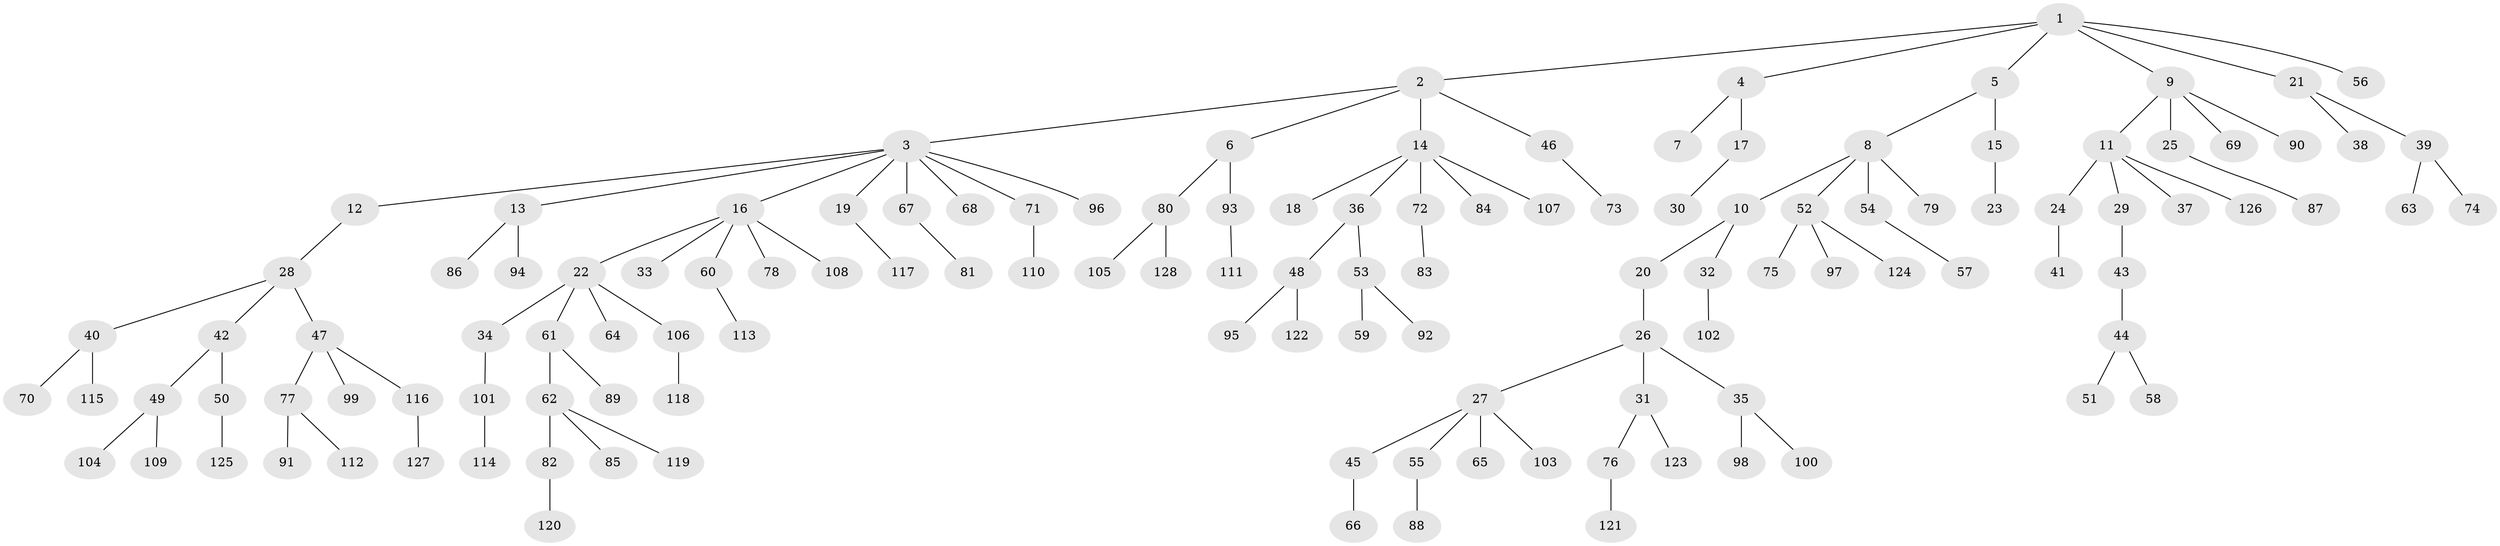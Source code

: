 // coarse degree distribution, {9: 0.022727272727272728, 6: 0.03409090909090909, 2: 0.19318181818181818, 3: 0.07954545454545454, 4: 0.045454545454545456, 5: 0.03409090909090909, 1: 0.5909090909090909}
// Generated by graph-tools (version 1.1) at 2025/52/02/27/25 19:52:10]
// undirected, 128 vertices, 127 edges
graph export_dot {
graph [start="1"]
  node [color=gray90,style=filled];
  1;
  2;
  3;
  4;
  5;
  6;
  7;
  8;
  9;
  10;
  11;
  12;
  13;
  14;
  15;
  16;
  17;
  18;
  19;
  20;
  21;
  22;
  23;
  24;
  25;
  26;
  27;
  28;
  29;
  30;
  31;
  32;
  33;
  34;
  35;
  36;
  37;
  38;
  39;
  40;
  41;
  42;
  43;
  44;
  45;
  46;
  47;
  48;
  49;
  50;
  51;
  52;
  53;
  54;
  55;
  56;
  57;
  58;
  59;
  60;
  61;
  62;
  63;
  64;
  65;
  66;
  67;
  68;
  69;
  70;
  71;
  72;
  73;
  74;
  75;
  76;
  77;
  78;
  79;
  80;
  81;
  82;
  83;
  84;
  85;
  86;
  87;
  88;
  89;
  90;
  91;
  92;
  93;
  94;
  95;
  96;
  97;
  98;
  99;
  100;
  101;
  102;
  103;
  104;
  105;
  106;
  107;
  108;
  109;
  110;
  111;
  112;
  113;
  114;
  115;
  116;
  117;
  118;
  119;
  120;
  121;
  122;
  123;
  124;
  125;
  126;
  127;
  128;
  1 -- 2;
  1 -- 4;
  1 -- 5;
  1 -- 9;
  1 -- 21;
  1 -- 56;
  2 -- 3;
  2 -- 6;
  2 -- 14;
  2 -- 46;
  3 -- 12;
  3 -- 13;
  3 -- 16;
  3 -- 19;
  3 -- 67;
  3 -- 68;
  3 -- 71;
  3 -- 96;
  4 -- 7;
  4 -- 17;
  5 -- 8;
  5 -- 15;
  6 -- 80;
  6 -- 93;
  8 -- 10;
  8 -- 52;
  8 -- 54;
  8 -- 79;
  9 -- 11;
  9 -- 25;
  9 -- 69;
  9 -- 90;
  10 -- 20;
  10 -- 32;
  11 -- 24;
  11 -- 29;
  11 -- 37;
  11 -- 126;
  12 -- 28;
  13 -- 86;
  13 -- 94;
  14 -- 18;
  14 -- 36;
  14 -- 72;
  14 -- 84;
  14 -- 107;
  15 -- 23;
  16 -- 22;
  16 -- 33;
  16 -- 60;
  16 -- 78;
  16 -- 108;
  17 -- 30;
  19 -- 117;
  20 -- 26;
  21 -- 38;
  21 -- 39;
  22 -- 34;
  22 -- 61;
  22 -- 64;
  22 -- 106;
  24 -- 41;
  25 -- 87;
  26 -- 27;
  26 -- 31;
  26 -- 35;
  27 -- 45;
  27 -- 55;
  27 -- 65;
  27 -- 103;
  28 -- 40;
  28 -- 42;
  28 -- 47;
  29 -- 43;
  31 -- 76;
  31 -- 123;
  32 -- 102;
  34 -- 101;
  35 -- 98;
  35 -- 100;
  36 -- 48;
  36 -- 53;
  39 -- 63;
  39 -- 74;
  40 -- 70;
  40 -- 115;
  42 -- 49;
  42 -- 50;
  43 -- 44;
  44 -- 51;
  44 -- 58;
  45 -- 66;
  46 -- 73;
  47 -- 77;
  47 -- 99;
  47 -- 116;
  48 -- 95;
  48 -- 122;
  49 -- 104;
  49 -- 109;
  50 -- 125;
  52 -- 75;
  52 -- 97;
  52 -- 124;
  53 -- 59;
  53 -- 92;
  54 -- 57;
  55 -- 88;
  60 -- 113;
  61 -- 62;
  61 -- 89;
  62 -- 82;
  62 -- 85;
  62 -- 119;
  67 -- 81;
  71 -- 110;
  72 -- 83;
  76 -- 121;
  77 -- 91;
  77 -- 112;
  80 -- 105;
  80 -- 128;
  82 -- 120;
  93 -- 111;
  101 -- 114;
  106 -- 118;
  116 -- 127;
}
